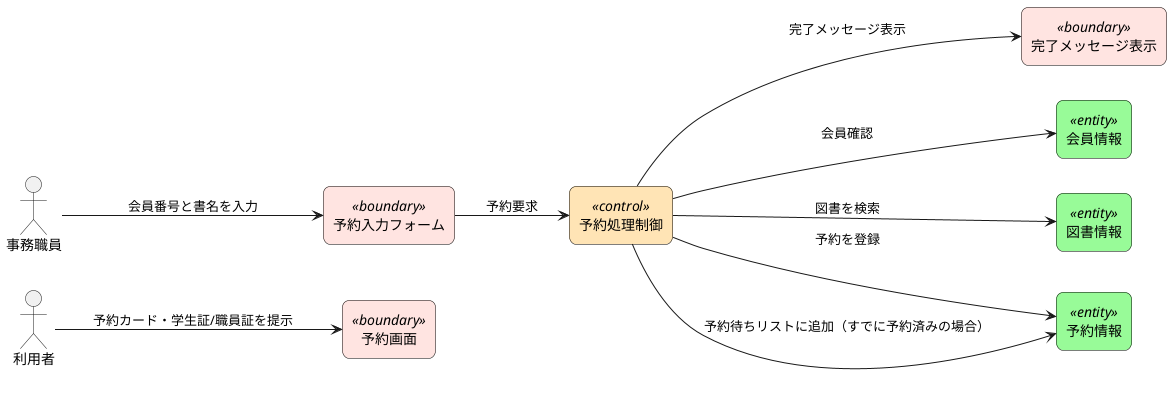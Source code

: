 @startuml
left to right direction
skinparam rectangle {
  BackgroundColor<<boundary>> MistyRose
  BackgroundColor<<control>> Moccasin
  BackgroundColor<<entity>> PaleGreen
  BorderColor Black
  RoundCorner 15
}

actor 利用者
actor 事務職員

rectangle "予約画面" <<boundary>> as Boundary_Reservation
rectangle "予約入力フォーム" <<boundary>> as Boundary_Input
rectangle "完了メッセージ表示" <<boundary>> as Boundary_Message

rectangle "予約処理制御" <<control>> as Control_Reservation

rectangle "会員情報" <<entity>> as Entity_User
rectangle "図書情報" <<entity>> as Entity_Book
rectangle "予約情報" <<entity>> as Entity_Reservation

利用者 --> Boundary_Reservation : 予約カード・学生証/職員証を提示
事務職員 --> Boundary_Input : 会員番号と書名を入力

Boundary_Input --> Control_Reservation : 予約要求
Control_Reservation --> Entity_User : 会員確認
Control_Reservation --> Entity_Book : 図書を検索
Control_Reservation --> Entity_Reservation : 予約を登録

Control_Reservation --> Boundary_Message : 完了メッセージ表示

' --- 代替フロー ---
Control_Reservation --> Entity_Reservation : 予約待ちリストに追加（すでに予約済みの場合）
@enduml
